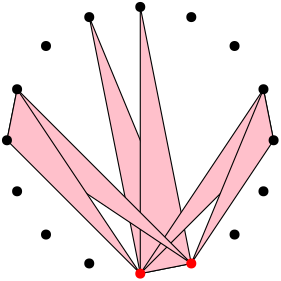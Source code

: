 <?xml version="1.0"?>
<!DOCTYPE ipe SYSTEM "ipe.dtd">
<ipe version="70005" creator="Ipe 7.1.4">
<info created="D:20160128223439" modified="D:20160128225905"/>
<ipestyle name="basic">
<symbol name="arrow/arc(spx)">
<path stroke="sym-stroke" fill="sym-stroke" pen="sym-pen">
0 0 m
-1 0.333 l
-1 -0.333 l
h
</path>
</symbol>
<symbol name="arrow/farc(spx)">
<path stroke="sym-stroke" fill="white" pen="sym-pen">
0 0 m
-1 0.333 l
-1 -0.333 l
h
</path>
</symbol>
<symbol name="mark/circle(sx)" transformations="translations">
<path fill="sym-stroke">
0.6 0 0 0.6 0 0 e
0.4 0 0 0.4 0 0 e
</path>
</symbol>
<symbol name="mark/disk(sx)" transformations="translations">
<path fill="sym-stroke">
0.6 0 0 0.6 0 0 e
</path>
</symbol>
<symbol name="mark/fdisk(sfx)" transformations="translations">
<group>
<path fill="sym-fill">
0.5 0 0 0.5 0 0 e
</path>
<path fill="sym-stroke" fillrule="eofill">
0.6 0 0 0.6 0 0 e
0.4 0 0 0.4 0 0 e
</path>
</group>
</symbol>
<symbol name="mark/box(sx)" transformations="translations">
<path fill="sym-stroke" fillrule="eofill">
-0.6 -0.6 m
0.6 -0.6 l
0.6 0.6 l
-0.6 0.6 l
h
-0.4 -0.4 m
0.4 -0.4 l
0.4 0.4 l
-0.4 0.4 l
h
</path>
</symbol>
<symbol name="mark/square(sx)" transformations="translations">
<path fill="sym-stroke">
-0.6 -0.6 m
0.6 -0.6 l
0.6 0.6 l
-0.6 0.6 l
h
</path>
</symbol>
<symbol name="mark/fsquare(sfx)" transformations="translations">
<group>
<path fill="sym-fill">
-0.5 -0.5 m
0.5 -0.5 l
0.5 0.5 l
-0.5 0.5 l
h
</path>
<path fill="sym-stroke" fillrule="eofill">
-0.6 -0.6 m
0.6 -0.6 l
0.6 0.6 l
-0.6 0.6 l
h
-0.4 -0.4 m
0.4 -0.4 l
0.4 0.4 l
-0.4 0.4 l
h
</path>
</group>
</symbol>
<symbol name="mark/cross(sx)" transformations="translations">
<group>
<path fill="sym-stroke">
-0.43 -0.57 m
0.57 0.43 l
0.43 0.57 l
-0.57 -0.43 l
h
</path>
<path fill="sym-stroke">
-0.43 0.57 m
0.57 -0.43 l
0.43 -0.57 l
-0.57 0.43 l
h
</path>
</group>
</symbol>
<symbol name="arrow/fnormal(spx)">
<path stroke="sym-stroke" fill="white" pen="sym-pen">
0 0 m
-1 0.333 l
-1 -0.333 l
h
</path>
</symbol>
<symbol name="arrow/pointed(spx)">
<path stroke="sym-stroke" fill="sym-stroke" pen="sym-pen">
0 0 m
-1 0.333 l
-0.8 0 l
-1 -0.333 l
h
</path>
</symbol>
<symbol name="arrow/fpointed(spx)">
<path stroke="sym-stroke" fill="white" pen="sym-pen">
0 0 m
-1 0.333 l
-0.8 0 l
-1 -0.333 l
h
</path>
</symbol>
<symbol name="arrow/linear(spx)">
<path stroke="sym-stroke" pen="sym-pen">
-1 0.333 m
0 0 l
-1 -0.333 l
</path>
</symbol>
<symbol name="arrow/fdouble(spx)">
<path stroke="sym-stroke" fill="white" pen="sym-pen">
0 0 m
-1 0.333 l
-1 -0.333 l
h
-1 0 m
-2 0.333 l
-2 -0.333 l
h
</path>
</symbol>
<symbol name="arrow/double(spx)">
<path stroke="sym-stroke" fill="sym-stroke" pen="sym-pen">
0 0 m
-1 0.333 l
-1 -0.333 l
h
-1 0 m
-2 0.333 l
-2 -0.333 l
h
</path>
</symbol>
<pen name="heavier" value="0.8"/>
<pen name="fat" value="1.2"/>
<pen name="ultrafat" value="2"/>
<symbolsize name="large" value="5"/>
<symbolsize name="small" value="2"/>
<symbolsize name="tiny" value="1.1"/>
<arrowsize name="large" value="10"/>
<arrowsize name="small" value="5"/>
<arrowsize name="tiny" value="3"/>
<color name="red" value="1 0 0"/>
<color name="green" value="0 1 0"/>
<color name="blue" value="0 0 1"/>
<color name="yellow" value="1 1 0"/>
<color name="orange" value="1 0.647 0"/>
<color name="gold" value="1 0.843 0"/>
<color name="purple" value="0.627 0.125 0.941"/>
<color name="gray" value="0.745"/>
<color name="brown" value="0.647 0.165 0.165"/>
<color name="navy" value="0 0 0.502"/>
<color name="pink" value="1 0.753 0.796"/>
<color name="seagreen" value="0.18 0.545 0.341"/>
<color name="turquoise" value="0.251 0.878 0.816"/>
<color name="violet" value="0.933 0.51 0.933"/>
<color name="darkblue" value="0 0 0.545"/>
<color name="darkcyan" value="0 0.545 0.545"/>
<color name="darkgray" value="0.663"/>
<color name="darkgreen" value="0 0.392 0"/>
<color name="darkmagenta" value="0.545 0 0.545"/>
<color name="darkorange" value="1 0.549 0"/>
<color name="darkred" value="0.545 0 0"/>
<color name="lightblue" value="0.678 0.847 0.902"/>
<color name="lightcyan" value="0.878 1 1"/>
<color name="lightgray" value="0.827"/>
<color name="lightgreen" value="0.565 0.933 0.565"/>
<color name="lightyellow" value="1 1 0.878"/>
<dashstyle name="dashed" value="[4] 0"/>
<dashstyle name="dotted" value="[1 3] 0"/>
<dashstyle name="dash dotted" value="[4 2 1 2] 0"/>
<dashstyle name="dash dot dotted" value="[4 2 1 2 1 2] 0"/>
<textsize name="large" value="\large"/>
<textsize name="small" value="\small"/>
<textsize name="tiny" value="\tiny"/>
<textsize name="Large" value="\Large"/>
<textsize name="LARGE" value="\LARGE"/>
<textsize name="huge" value="\huge"/>
<textsize name="Huge" value="\Huge"/>
<textsize name="footnote" value="\footnotesize"/>
<textstyle name="center" begin="\begin{center}" end="\end{center}"/>
<textstyle name="itemize" begin="\begin{itemize}" end="\end{itemize}"/>
<textstyle name="item" begin="\begin{itemize}\item{}" end="\end{itemize}"/>
<gridsize name="4 pts" value="4"/>
<gridsize name="8 pts (~3 mm)" value="8"/>
<gridsize name="16 pts (~6 mm)" value="16"/>
<gridsize name="32 pts (~12 mm)" value="32"/>
<gridsize name="10 pts (~3.5 mm)" value="10"/>
<gridsize name="20 pts (~7 mm)" value="20"/>
<gridsize name="14 pts (~5 mm)" value="14"/>
<gridsize name="28 pts (~10 mm)" value="28"/>
<gridsize name="56 pts (~20 mm)" value="56"/>
<anglesize name="90 deg" value="90"/>
<anglesize name="60 deg" value="60"/>
<anglesize name="45 deg" value="45"/>
<anglesize name="30 deg" value="30"/>
<anglesize name="22.5 deg" value="22.5"/>
<tiling name="falling" angle="-60" step="4" width="1"/>
<tiling name="rising" angle="30" step="4" width="1"/>
</ipestyle>
<page>
<layer name="alpha"/>
<layer name="beta"/>
<layer name="gamma"/>
<layer name="delta"/>
<layer name="epsilon"/>
<view layers="alpha delta" active="alpha"/>
<view layers="alpha beta" active="beta"/>
<view layers="alpha gamma" active="gamma"/>
<view layers="alpha gamma epsilon" active="gamma"/>
<path layer="epsilon" stroke="seagreen" fill="pink" pen="fat">
345.294 665.298 m
272 704 l
338.369 748.346 l
h
</path>
<path stroke="seagreen" fill="pink" pen="fat">
286.059 737.941 m
322.115 658.357 l
364.346 722.369 l
h
</path>
<path stroke="seagreen" fill="pink" pen="fat">
322.115 658.357 m
272 704 l
338.369 748.346 l
h
</path>
<path stroke="seagreen" fill="pink" pen="fat">
345.294 665.298 m
286.059 737.941 l
364.346 722.369 l
h
</path>
<path layer="beta" stroke="black" fill="pink">
328.663 657.571 m
272 704 l
275.654 722.369 l
h
</path>
<path stroke="black" fill="pink">
328.663 657.571 m
364.346 722.369 l
368 704 l
h
</path>
<path layer="delta" stroke="black" fill="pink">
338.369 659.654 m
301.631 748.346 l
320 656 l
h
</path>
<path stroke="black" fill="pink">
338.369 659.654 m
320 656 l
320 752 l
h
</path>
<path stroke="black" fill="pink">
364.346 722.369 m
368 704 l
320 656 l
h
</path>
<path stroke="black" fill="pink">
364.346 722.369 m
368 704 l
338.369 659.654 l
h
</path>
<path stroke="black" fill="pink">
338.369 659.654 m
272 704 l
275.654 722.369 l
h
</path>
<path stroke="black" fill="pink">
320 656 m
272 704 l
275.654 722.369 l
h
</path>
<use name="mark/disk(sx)" pos="320 656" size="normal" stroke="red"/>
<use name="mark/disk(sx)" pos="338.369 659.654" size="normal" stroke="red"/>
<use layer="alpha" name="mark/disk(sx)" pos="353.941 670.059" size="normal" stroke="black"/>
<use name="mark/disk(sx)" pos="364.346 722.369" size="normal" stroke="black"/>
<use name="mark/disk(sx)" pos="353.941 737.941" size="normal" stroke="black"/>
<use name="mark/disk(sx)" pos="338.369 748.346" size="normal" stroke="black"/>
<use name="mark/disk(sx)" pos="320 752" size="normal" stroke="black"/>
<use name="mark/disk(sx)" pos="301.631 748.346" size="normal" stroke="black"/>
<use name="mark/disk(sx)" pos="286.059 737.941" size="normal" stroke="black"/>
<use name="mark/disk(sx)" pos="286.059 670.059" size="normal" stroke="black"/>
<use name="mark/disk(sx)" pos="301.631 659.654" size="normal" stroke="black"/>
<use name="mark/disk(sx)" pos="275.654 722.369" size="normal" stroke="black"/>
<use name="mark/disk(sx)" pos="272 704" size="normal" stroke="black"/>
<use name="mark/disk(sx)" pos="275.654 685.631" size="normal" stroke="black"/>
<use name="mark/disk(sx)" pos="364.346 685.631" size="normal" stroke="black"/>
<use name="mark/disk(sx)" pos="368 704" size="normal" stroke="black"/>
<use layer="beta" name="mark/disk(sx)" pos="328.663 657.571" size="normal" stroke="red"/>
<path stroke="black" fill="pink">
328.663 657.571 m
301.631 748.346 l
h
</path>
<path stroke="black" fill="pink">
328.663 657.571 m
320 752 l
h
</path>
<path layer="gamma" stroke="seagreen" fill="pink" pen="fat">
272 704 m
338.369 748.346 l
</path>
<path stroke="seagreen" fill="pink" pen="fat">
286.059 737.941 m
364.346 722.369 l
</path>
<path layer="beta" stroke="seagreen" fill="pink" pen="fat">
272 704 m
275.654 722.369 l
</path>
<path stroke="seagreen" fill="pink" pen="fat">
364.346 722.369 m
368 704 l
</path>
</page>
</ipe>
